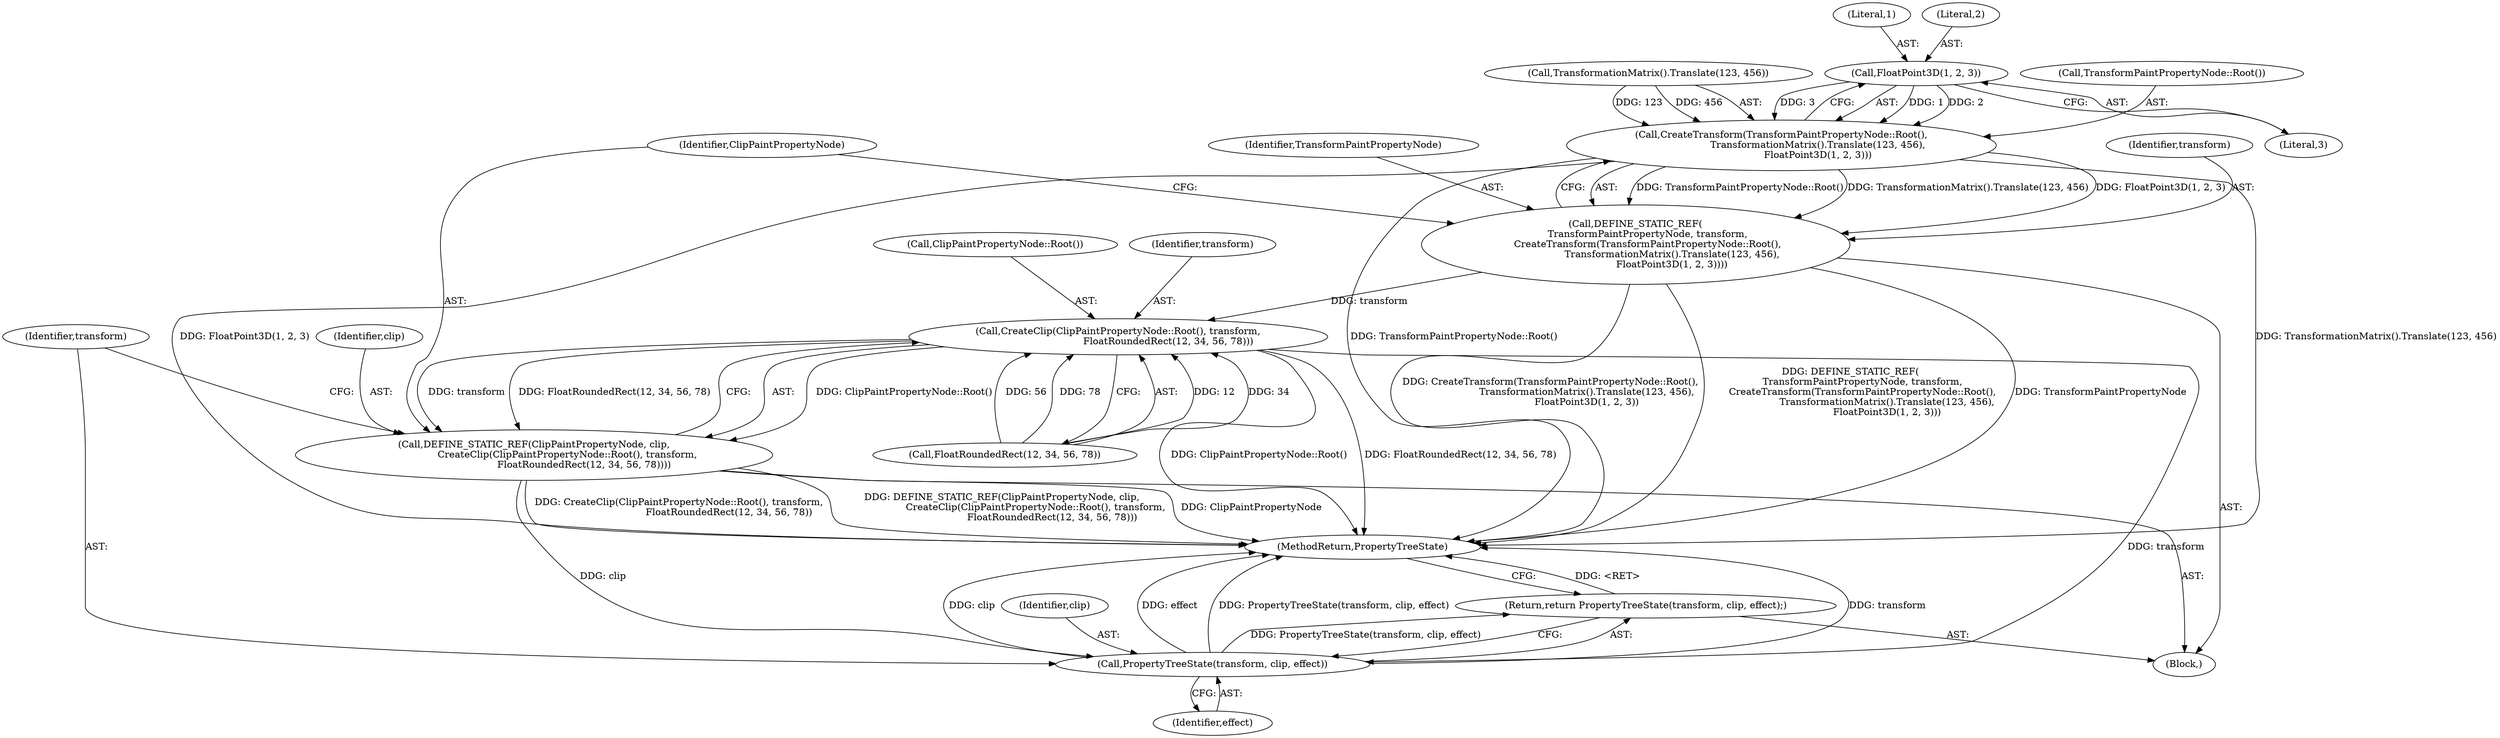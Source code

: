 digraph "1_Chrome_f911e11e7f6b5c0d6f5ee694a9871de6619889f7_18@del" {
"1000110" [label="(Call,FloatPoint3D(1, 2, 3))"];
"1000105" [label="(Call,CreateTransform(TransformPaintPropertyNode::Root(),\n                        TransformationMatrix().Translate(123, 456),\n                        FloatPoint3D(1, 2, 3)))"];
"1000102" [label="(Call,DEFINE_STATIC_REF(\n        TransformPaintPropertyNode, transform,\n        CreateTransform(TransformPaintPropertyNode::Root(),\n                        TransformationMatrix().Translate(123, 456),\n                        FloatPoint3D(1, 2, 3))))"];
"1000117" [label="(Call,CreateClip(ClipPaintPropertyNode::Root(), transform,\n                                 FloatRoundedRect(12, 34, 56, 78)))"];
"1000114" [label="(Call,DEFINE_STATIC_REF(ClipPaintPropertyNode, clip,\n                      CreateClip(ClipPaintPropertyNode::Root(), transform,\n                                 FloatRoundedRect(12, 34, 56, 78))))"];
"1000127" [label="(Call,PropertyTreeState(transform, clip, effect))"];
"1000126" [label="(Return,return PropertyTreeState(transform, clip, effect);)"];
"1000105" [label="(Call,CreateTransform(TransformPaintPropertyNode::Root(),\n                        TransformationMatrix().Translate(123, 456),\n                        FloatPoint3D(1, 2, 3)))"];
"1000127" [label="(Call,PropertyTreeState(transform, clip, effect))"];
"1000126" [label="(Return,return PropertyTreeState(transform, clip, effect);)"];
"1000103" [label="(Identifier,TransformPaintPropertyNode)"];
"1000104" [label="(Identifier,transform)"];
"1000113" [label="(Literal,3)"];
"1000129" [label="(Identifier,clip)"];
"1000111" [label="(Literal,1)"];
"1000110" [label="(Call,FloatPoint3D(1, 2, 3))"];
"1000116" [label="(Identifier,clip)"];
"1000115" [label="(Identifier,ClipPaintPropertyNode)"];
"1000117" [label="(Call,CreateClip(ClipPaintPropertyNode::Root(), transform,\n                                 FloatRoundedRect(12, 34, 56, 78)))"];
"1000107" [label="(Call,TransformationMatrix().Translate(123, 456))"];
"1000106" [label="(Call,TransformPaintPropertyNode::Root())"];
"1000119" [label="(Identifier,transform)"];
"1000101" [label="(Block,)"];
"1000131" [label="(MethodReturn,PropertyTreeState)"];
"1000102" [label="(Call,DEFINE_STATIC_REF(\n        TransformPaintPropertyNode, transform,\n        CreateTransform(TransformPaintPropertyNode::Root(),\n                        TransformationMatrix().Translate(123, 456),\n                        FloatPoint3D(1, 2, 3))))"];
"1000120" [label="(Call,FloatRoundedRect(12, 34, 56, 78))"];
"1000118" [label="(Call,ClipPaintPropertyNode::Root())"];
"1000114" [label="(Call,DEFINE_STATIC_REF(ClipPaintPropertyNode, clip,\n                      CreateClip(ClipPaintPropertyNode::Root(), transform,\n                                 FloatRoundedRect(12, 34, 56, 78))))"];
"1000128" [label="(Identifier,transform)"];
"1000112" [label="(Literal,2)"];
"1000130" [label="(Identifier,effect)"];
"1000110" -> "1000105"  [label="AST: "];
"1000110" -> "1000113"  [label="CFG: "];
"1000111" -> "1000110"  [label="AST: "];
"1000112" -> "1000110"  [label="AST: "];
"1000113" -> "1000110"  [label="AST: "];
"1000105" -> "1000110"  [label="CFG: "];
"1000110" -> "1000105"  [label="DDG: 1"];
"1000110" -> "1000105"  [label="DDG: 2"];
"1000110" -> "1000105"  [label="DDG: 3"];
"1000105" -> "1000102"  [label="AST: "];
"1000106" -> "1000105"  [label="AST: "];
"1000107" -> "1000105"  [label="AST: "];
"1000102" -> "1000105"  [label="CFG: "];
"1000105" -> "1000131"  [label="DDG: TransformationMatrix().Translate(123, 456)"];
"1000105" -> "1000131"  [label="DDG: TransformPaintPropertyNode::Root()"];
"1000105" -> "1000131"  [label="DDG: FloatPoint3D(1, 2, 3)"];
"1000105" -> "1000102"  [label="DDG: TransformPaintPropertyNode::Root()"];
"1000105" -> "1000102"  [label="DDG: TransformationMatrix().Translate(123, 456)"];
"1000105" -> "1000102"  [label="DDG: FloatPoint3D(1, 2, 3)"];
"1000107" -> "1000105"  [label="DDG: 123"];
"1000107" -> "1000105"  [label="DDG: 456"];
"1000102" -> "1000101"  [label="AST: "];
"1000103" -> "1000102"  [label="AST: "];
"1000104" -> "1000102"  [label="AST: "];
"1000115" -> "1000102"  [label="CFG: "];
"1000102" -> "1000131"  [label="DDG: CreateTransform(TransformPaintPropertyNode::Root(),\n                        TransformationMatrix().Translate(123, 456),\n                        FloatPoint3D(1, 2, 3))"];
"1000102" -> "1000131"  [label="DDG: DEFINE_STATIC_REF(\n        TransformPaintPropertyNode, transform,\n        CreateTransform(TransformPaintPropertyNode::Root(),\n                        TransformationMatrix().Translate(123, 456),\n                        FloatPoint3D(1, 2, 3)))"];
"1000102" -> "1000131"  [label="DDG: TransformPaintPropertyNode"];
"1000102" -> "1000117"  [label="DDG: transform"];
"1000117" -> "1000114"  [label="AST: "];
"1000117" -> "1000120"  [label="CFG: "];
"1000118" -> "1000117"  [label="AST: "];
"1000119" -> "1000117"  [label="AST: "];
"1000120" -> "1000117"  [label="AST: "];
"1000114" -> "1000117"  [label="CFG: "];
"1000117" -> "1000131"  [label="DDG: ClipPaintPropertyNode::Root()"];
"1000117" -> "1000131"  [label="DDG: FloatRoundedRect(12, 34, 56, 78)"];
"1000117" -> "1000114"  [label="DDG: ClipPaintPropertyNode::Root()"];
"1000117" -> "1000114"  [label="DDG: transform"];
"1000117" -> "1000114"  [label="DDG: FloatRoundedRect(12, 34, 56, 78)"];
"1000120" -> "1000117"  [label="DDG: 12"];
"1000120" -> "1000117"  [label="DDG: 34"];
"1000120" -> "1000117"  [label="DDG: 56"];
"1000120" -> "1000117"  [label="DDG: 78"];
"1000117" -> "1000127"  [label="DDG: transform"];
"1000114" -> "1000101"  [label="AST: "];
"1000115" -> "1000114"  [label="AST: "];
"1000116" -> "1000114"  [label="AST: "];
"1000128" -> "1000114"  [label="CFG: "];
"1000114" -> "1000131"  [label="DDG: CreateClip(ClipPaintPropertyNode::Root(), transform,\n                                 FloatRoundedRect(12, 34, 56, 78))"];
"1000114" -> "1000131"  [label="DDG: DEFINE_STATIC_REF(ClipPaintPropertyNode, clip,\n                      CreateClip(ClipPaintPropertyNode::Root(), transform,\n                                 FloatRoundedRect(12, 34, 56, 78)))"];
"1000114" -> "1000131"  [label="DDG: ClipPaintPropertyNode"];
"1000114" -> "1000127"  [label="DDG: clip"];
"1000127" -> "1000126"  [label="AST: "];
"1000127" -> "1000130"  [label="CFG: "];
"1000128" -> "1000127"  [label="AST: "];
"1000129" -> "1000127"  [label="AST: "];
"1000130" -> "1000127"  [label="AST: "];
"1000126" -> "1000127"  [label="CFG: "];
"1000127" -> "1000131"  [label="DDG: effect"];
"1000127" -> "1000131"  [label="DDG: PropertyTreeState(transform, clip, effect)"];
"1000127" -> "1000131"  [label="DDG: transform"];
"1000127" -> "1000131"  [label="DDG: clip"];
"1000127" -> "1000126"  [label="DDG: PropertyTreeState(transform, clip, effect)"];
"1000126" -> "1000101"  [label="AST: "];
"1000131" -> "1000126"  [label="CFG: "];
"1000126" -> "1000131"  [label="DDG: <RET>"];
}
